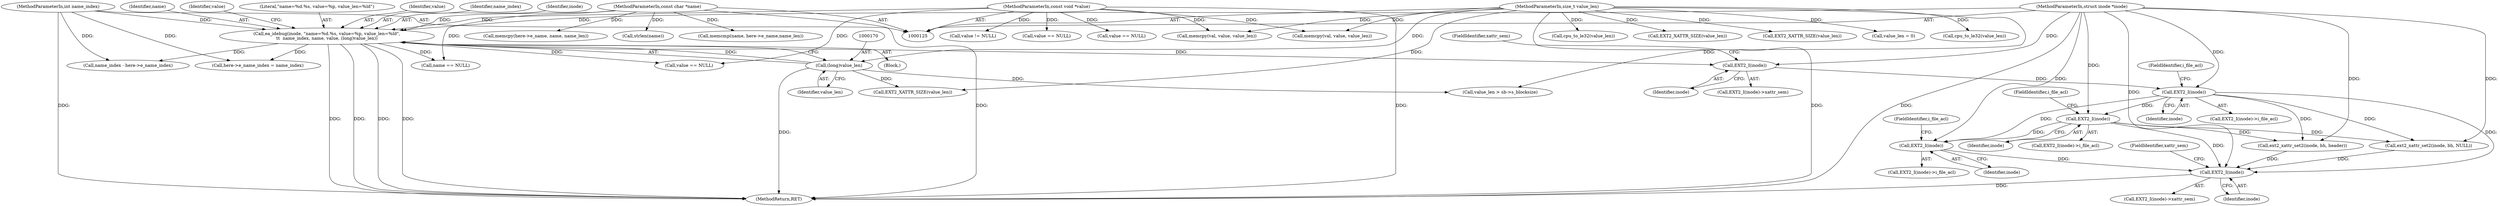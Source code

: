 digraph "0_linux_be0726d33cb8f411945884664924bed3cb8c70ee_10@pointer" {
"1000281" [label="(Call,EXT2_I(inode))"];
"1000220" [label="(Call,EXT2_I(inode))"];
"1000211" [label="(Call,EXT2_I(inode))"];
"1000206" [label="(Call,EXT2_I(inode))"];
"1000163" [label="(Call,ea_idebug(inode, \"name=%d.%s, value=%p, value_len=%ld\",\n\t\t  name_index, name, value, (long)value_len))"];
"1000126" [label="(MethodParameterIn,struct inode *inode)"];
"1000127" [label="(MethodParameterIn,int name_index)"];
"1000128" [label="(MethodParameterIn,const char *name)"];
"1000129" [label="(MethodParameterIn,const void *value)"];
"1000169" [label="(Call,(long)value_len)"];
"1000130" [label="(MethodParameterIn,size_t value_len)"];
"1001014" [label="(Call,EXT2_I(inode))"];
"1000221" [label="(Identifier,inode)"];
"1000169" [label="(Call,(long)value_len)"];
"1000174" [label="(Identifier,value)"];
"1000465" [label="(Call,value == NULL)"];
"1000163" [label="(Call,ea_idebug(inode, \"name=%d.%s, value=%p, value_len=%ld\",\n\t\t  name_index, name, value, (long)value_len))"];
"1000533" [label="(Call,EXT2_XATTR_SIZE(value_len))"];
"1000723" [label="(Call,here->e_name_index = name_index)"];
"1000280" [label="(Call,EXT2_I(inode)->i_file_acl)"];
"1000212" [label="(Identifier,inode)"];
"1000126" [label="(MethodParameterIn,struct inode *inode)"];
"1000951" [label="(Call,memcpy(val, value, value_len))"];
"1000911" [label="(Call,cpu_to_le32(value_len))"];
"1000733" [label="(Call,memcpy(here->e_name, name, name_len))"];
"1000211" [label="(Call,EXT2_I(inode))"];
"1000205" [label="(Call,EXT2_I(inode)->xattr_sem)"];
"1000785" [label="(Call,EXT2_XATTR_SIZE(value_len))"];
"1000281" [label="(Call,EXT2_I(inode))"];
"1000994" [label="(Call,ext2_xattr_set2(inode, bh, header))"];
"1001015" [label="(Identifier,inode)"];
"1000219" [label="(Call,EXT2_I(inode)->i_file_acl)"];
"1001019" [label="(MethodReturn,RET)"];
"1000222" [label="(FieldIdentifier,i_file_acl)"];
"1000802" [label="(Call,memcpy(val, value, value_len))"];
"1001014" [label="(Call,EXT2_I(inode))"];
"1000188" [label="(Call,strlen(name))"];
"1000171" [label="(Identifier,value_len)"];
"1000130" [label="(MethodParameterIn,size_t value_len)"];
"1000195" [label="(Call,value_len > sb->s_blocksize)"];
"1000165" [label="(Literal,\"name=%d.%s, value=%p, value_len=%ld\")"];
"1000283" [label="(FieldIdentifier,i_file_acl)"];
"1000213" [label="(FieldIdentifier,i_file_acl)"];
"1000282" [label="(Identifier,inode)"];
"1000208" [label="(FieldIdentifier,xattr_sem)"];
"1000168" [label="(Identifier,value)"];
"1000903" [label="(Call,value != NULL)"];
"1000867" [label="(Call,value == NULL)"];
"1000206" [label="(Call,EXT2_I(inode))"];
"1000173" [label="(Call,value == NULL)"];
"1000166" [label="(Identifier,name_index)"];
"1000919" [label="(Call,EXT2_XATTR_SIZE(value_len))"];
"1000164" [label="(Identifier,inode)"];
"1000176" [label="(Call,value_len = 0)"];
"1000792" [label="(Call,cpu_to_le32(value_len))"];
"1000129" [label="(MethodParameterIn,const void *value)"];
"1000180" [label="(Call,name == NULL)"];
"1000220" [label="(Call,EXT2_I(inode))"];
"1000207" [label="(Identifier,inode)"];
"1000127" [label="(MethodParameterIn,int name_index)"];
"1000974" [label="(Call,ext2_xattr_set2(inode, bh, NULL))"];
"1001013" [label="(Call,EXT2_I(inode)->xattr_sem)"];
"1000132" [label="(Block,)"];
"1000128" [label="(MethodParameterIn,const char *name)"];
"1001016" [label="(FieldIdentifier,xattr_sem)"];
"1000356" [label="(Call,memcmp(name, here->e_name,name_len))"];
"1000167" [label="(Identifier,name)"];
"1000336" [label="(Call,name_index - here->e_name_index)"];
"1000210" [label="(Call,EXT2_I(inode)->i_file_acl)"];
"1000281" -> "1000280"  [label="AST: "];
"1000281" -> "1000282"  [label="CFG: "];
"1000282" -> "1000281"  [label="AST: "];
"1000283" -> "1000281"  [label="CFG: "];
"1000220" -> "1000281"  [label="DDG: "];
"1000211" -> "1000281"  [label="DDG: "];
"1000126" -> "1000281"  [label="DDG: "];
"1000281" -> "1001014"  [label="DDG: "];
"1000220" -> "1000219"  [label="AST: "];
"1000220" -> "1000221"  [label="CFG: "];
"1000221" -> "1000220"  [label="AST: "];
"1000222" -> "1000220"  [label="CFG: "];
"1000211" -> "1000220"  [label="DDG: "];
"1000126" -> "1000220"  [label="DDG: "];
"1000220" -> "1000974"  [label="DDG: "];
"1000220" -> "1000994"  [label="DDG: "];
"1000220" -> "1001014"  [label="DDG: "];
"1000211" -> "1000210"  [label="AST: "];
"1000211" -> "1000212"  [label="CFG: "];
"1000212" -> "1000211"  [label="AST: "];
"1000213" -> "1000211"  [label="CFG: "];
"1000206" -> "1000211"  [label="DDG: "];
"1000126" -> "1000211"  [label="DDG: "];
"1000211" -> "1000974"  [label="DDG: "];
"1000211" -> "1000994"  [label="DDG: "];
"1000211" -> "1001014"  [label="DDG: "];
"1000206" -> "1000205"  [label="AST: "];
"1000206" -> "1000207"  [label="CFG: "];
"1000207" -> "1000206"  [label="AST: "];
"1000208" -> "1000206"  [label="CFG: "];
"1000163" -> "1000206"  [label="DDG: "];
"1000126" -> "1000206"  [label="DDG: "];
"1000163" -> "1000132"  [label="AST: "];
"1000163" -> "1000169"  [label="CFG: "];
"1000164" -> "1000163"  [label="AST: "];
"1000165" -> "1000163"  [label="AST: "];
"1000166" -> "1000163"  [label="AST: "];
"1000167" -> "1000163"  [label="AST: "];
"1000168" -> "1000163"  [label="AST: "];
"1000169" -> "1000163"  [label="AST: "];
"1000174" -> "1000163"  [label="CFG: "];
"1000163" -> "1001019"  [label="DDG: "];
"1000163" -> "1001019"  [label="DDG: "];
"1000163" -> "1001019"  [label="DDG: "];
"1000163" -> "1001019"  [label="DDG: "];
"1000126" -> "1000163"  [label="DDG: "];
"1000127" -> "1000163"  [label="DDG: "];
"1000128" -> "1000163"  [label="DDG: "];
"1000129" -> "1000163"  [label="DDG: "];
"1000169" -> "1000163"  [label="DDG: "];
"1000163" -> "1000173"  [label="DDG: "];
"1000163" -> "1000180"  [label="DDG: "];
"1000163" -> "1000336"  [label="DDG: "];
"1000163" -> "1000723"  [label="DDG: "];
"1000126" -> "1000125"  [label="AST: "];
"1000126" -> "1001019"  [label="DDG: "];
"1000126" -> "1000974"  [label="DDG: "];
"1000126" -> "1000994"  [label="DDG: "];
"1000126" -> "1001014"  [label="DDG: "];
"1000127" -> "1000125"  [label="AST: "];
"1000127" -> "1001019"  [label="DDG: "];
"1000127" -> "1000336"  [label="DDG: "];
"1000127" -> "1000723"  [label="DDG: "];
"1000128" -> "1000125"  [label="AST: "];
"1000128" -> "1001019"  [label="DDG: "];
"1000128" -> "1000180"  [label="DDG: "];
"1000128" -> "1000188"  [label="DDG: "];
"1000128" -> "1000356"  [label="DDG: "];
"1000128" -> "1000733"  [label="DDG: "];
"1000129" -> "1000125"  [label="AST: "];
"1000129" -> "1001019"  [label="DDG: "];
"1000129" -> "1000173"  [label="DDG: "];
"1000129" -> "1000465"  [label="DDG: "];
"1000129" -> "1000802"  [label="DDG: "];
"1000129" -> "1000867"  [label="DDG: "];
"1000129" -> "1000903"  [label="DDG: "];
"1000129" -> "1000951"  [label="DDG: "];
"1000169" -> "1000171"  [label="CFG: "];
"1000170" -> "1000169"  [label="AST: "];
"1000171" -> "1000169"  [label="AST: "];
"1000169" -> "1001019"  [label="DDG: "];
"1000130" -> "1000169"  [label="DDG: "];
"1000169" -> "1000195"  [label="DDG: "];
"1000169" -> "1000533"  [label="DDG: "];
"1000130" -> "1000125"  [label="AST: "];
"1000130" -> "1001019"  [label="DDG: "];
"1000130" -> "1000176"  [label="DDG: "];
"1000130" -> "1000195"  [label="DDG: "];
"1000130" -> "1000533"  [label="DDG: "];
"1000130" -> "1000785"  [label="DDG: "];
"1000130" -> "1000792"  [label="DDG: "];
"1000130" -> "1000802"  [label="DDG: "];
"1000130" -> "1000911"  [label="DDG: "];
"1000130" -> "1000919"  [label="DDG: "];
"1000130" -> "1000951"  [label="DDG: "];
"1001014" -> "1001013"  [label="AST: "];
"1001014" -> "1001015"  [label="CFG: "];
"1001015" -> "1001014"  [label="AST: "];
"1001016" -> "1001014"  [label="CFG: "];
"1001014" -> "1001019"  [label="DDG: "];
"1000974" -> "1001014"  [label="DDG: "];
"1000994" -> "1001014"  [label="DDG: "];
}
